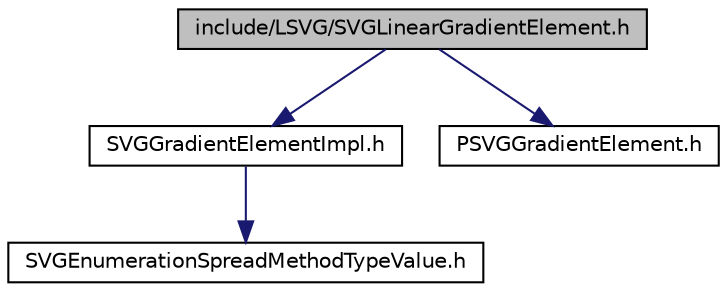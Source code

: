 digraph G
{
  edge [fontname="Helvetica",fontsize="10",labelfontname="Helvetica",labelfontsize="10"];
  node [fontname="Helvetica",fontsize="10",shape=record];
  Node1 [label="include/LSVG/SVGLinearGradientElement.h",height=0.2,width=0.4,color="black", fillcolor="grey75", style="filled" fontcolor="black"];
  Node1 -> Node2 [color="midnightblue",fontsize="10",style="solid",fontname="Helvetica"];
  Node2 [label="SVGGradientElementImpl.h",height=0.2,width=0.4,color="black", fillcolor="white", style="filled",URL="$_s_v_g_gradient_element_impl_8h.html"];
  Node2 -> Node3 [color="midnightblue",fontsize="10",style="solid",fontname="Helvetica"];
  Node3 [label="SVGEnumerationSpreadMethodTypeValue.h",height=0.2,width=0.4,color="black", fillcolor="white", style="filled",URL="$_s_v_g_enumeration_spread_method_type_value_8h.html"];
  Node1 -> Node4 [color="midnightblue",fontsize="10",style="solid",fontname="Helvetica"];
  Node4 [label="PSVGGradientElement.h",height=0.2,width=0.4,color="black", fillcolor="white", style="filled",URL="$_p_s_v_g_gradient_element_8h.html"];
}
